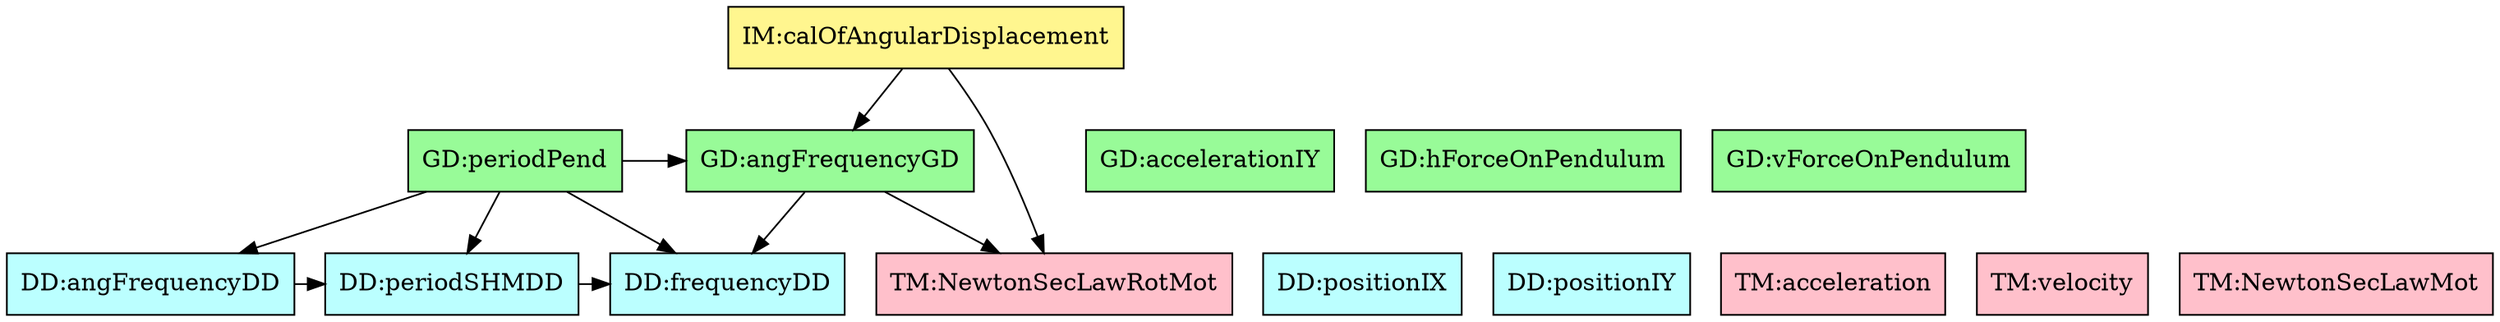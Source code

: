 digraph refvsref {
	angularFrequency -> period;
	period -> frequency;
	angFrequencyGD -> frequency;
	angFrequencyGD -> newtonSLR;
	periodPendGD -> frequency;
	periodPendGD -> angularFrequency;
	periodPendGD -> period;
	periodPendGD -> angFrequencyGD;
	angularDisplacementIM -> newtonSLR;
	angularDisplacementIM -> angFrequencyGD;


	ixPos	[shape=box, color=black, style=filled, fillcolor=paleturquoise1, label="DD:positionIX"];
	iyPos	[shape=box, color=black, style=filled, fillcolor=paleturquoise1, label="DD:positionIY"];
	frequency	[shape=box, color=black, style=filled, fillcolor=paleturquoise1, label="DD:frequencyDD"];
	angularFrequency	[shape=box, color=black, style=filled, fillcolor=paleturquoise1, label="DD:angFrequencyDD"];
	period	[shape=box, color=black, style=filled, fillcolor=paleturquoise1, label="DD:periodSHMDD"];

	subgraph DD {
	rank="same"
	{ixPos, iyPos, frequency, angularFrequency, period}
	}

	accelerationTM	[shape=box, color=black, style=filled, fillcolor=pink, label="TM:acceleration"];
	velocityTM	[shape=box, color=black, style=filled, fillcolor=pink, label="TM:velocity"];
	newtonSL	[shape=box, color=black, style=filled, fillcolor=pink, label="TM:NewtonSecLawMot"];
	newtonSLR	[shape=box, color=black, style=filled, fillcolor=pink, label="TM:NewtonSecLawRotMot"];

	subgraph TM {
	rank="same"
	{accelerationTM, velocityTM, newtonSL, newtonSLR}
	}

	theory:xVel	[shape=box, color=black, style=filled, fillcolor=palegreen, label="GD:velocityIX"];
	theory:yVel	[shape=box, color=black, style=filled, fillcolor=palegreen, label="GD:velocityIY"];
	theory:xScalAcc	[shape=box, color=black, style=filled, fillcolor=palegreen, label="GD:accelerationIX"];
	theory:yScalAcc	[shape=box, color=black, style=filled, fillcolor=palegreen, label="GD:accelerationIY"];
	hForceOnPendulum	[shape=box, color=black, style=filled, fillcolor=palegreen, label="GD:hForceOnPendulum"];
	vForceOnPendulum	[shape=box, color=black, style=filled, fillcolor=palegreen, label="GD:vForceOnPendulum"];
	angFrequencyGD	[shape=box, color=black, style=filled, fillcolor=palegreen, label="GD:angFrequencyGD"];
	periodPendGD	[shape=box, color=black, style=filled, fillcolor=palegreen, label="GD:periodPend"];

	subgraph GD {
	rank="same"
	{theory:xVel, theory:yVel, theory:xScalAcc, theory:yScalAcc, hForceOnPendulum, vForceOnPendulum, angFrequencyGD, periodPendGD}
	}

	angularDisplacementIM	[shape=box, color=black, style=filled, fillcolor=khaki1, label="IM:calOfAngularDisplacement"];

	subgraph IM {
	rank="same"
	{angularDisplacementIM}
	}

}
